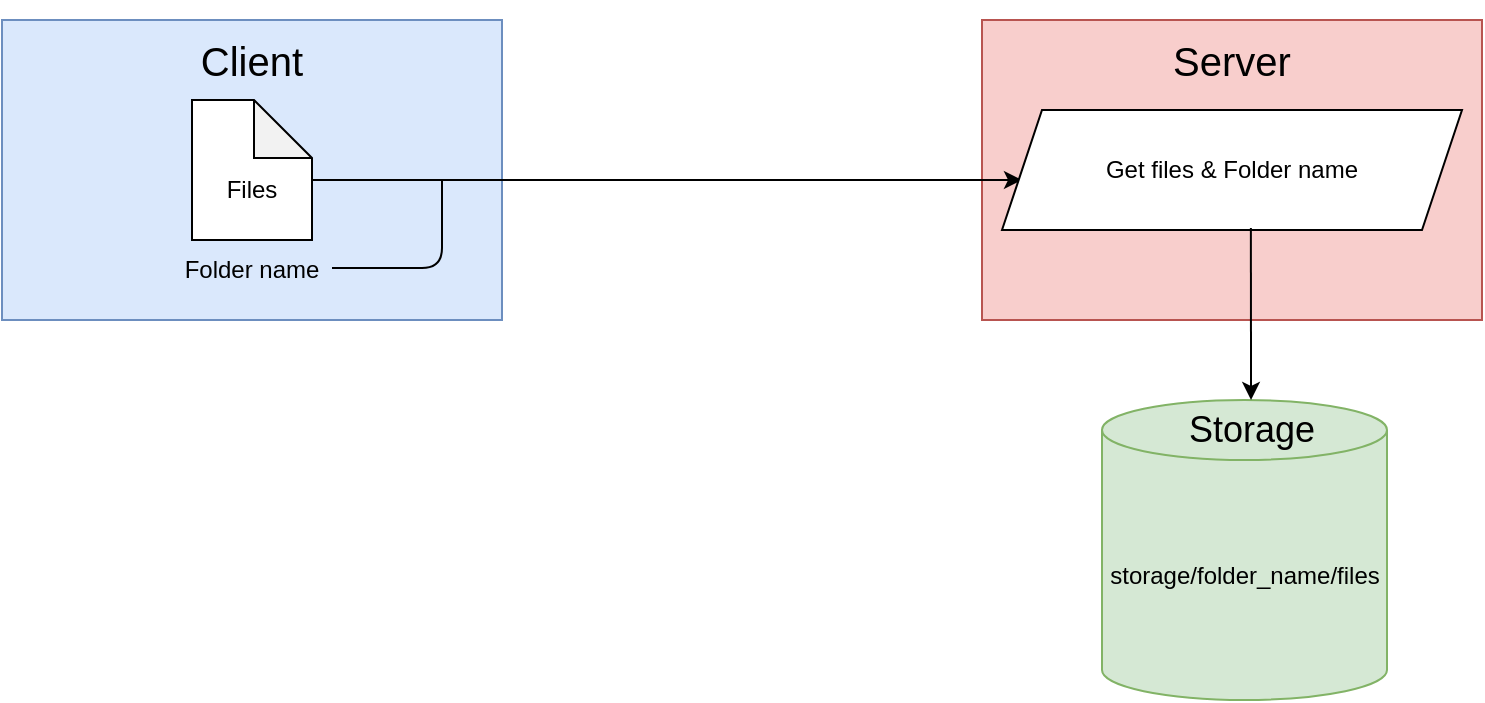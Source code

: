 <mxfile>
    <diagram id="bWKxomjcw-wgucqNH5Oq" name="Page-1">
        <mxGraphModel dx="972" dy="636" grid="1" gridSize="10" guides="1" tooltips="1" connect="1" arrows="1" fold="1" page="1" pageScale="1" pageWidth="827" pageHeight="1169" math="0" shadow="0">
            <root>
                <mxCell id="0"/>
                <mxCell id="1" parent="0"/>
                <mxCell id="8" value="" style="whiteSpace=wrap;html=1;fillColor=#dae8fc;strokeColor=#6c8ebf;" vertex="1" parent="1">
                    <mxGeometry x="10" y="110" width="250" height="150" as="geometry"/>
                </mxCell>
                <mxCell id="9" value="&lt;font style=&quot;font-size: 20px;&quot;&gt;Client&lt;/font&gt;" style="text;strokeColor=none;align=center;fillColor=none;html=1;verticalAlign=middle;whiteSpace=wrap;rounded=0;" vertex="1" parent="1">
                    <mxGeometry x="60" y="100" width="150" height="60" as="geometry"/>
                </mxCell>
                <mxCell id="10" value="" style="whiteSpace=wrap;html=1;fillColor=#f8cecc;strokeColor=#b85450;" vertex="1" parent="1">
                    <mxGeometry x="500" y="110" width="250" height="150" as="geometry"/>
                </mxCell>
                <mxCell id="16" style="edgeStyle=none;html=1;" edge="1" parent="1">
                    <mxGeometry relative="1" as="geometry">
                        <mxPoint x="165" y="190" as="sourcePoint"/>
                        <mxPoint x="520" y="190" as="targetPoint"/>
                    </mxGeometry>
                </mxCell>
                <mxCell id="11" value="" style="shape=note;whiteSpace=wrap;html=1;backgroundOutline=1;darkOpacity=0.05;size=29;" vertex="1" parent="1">
                    <mxGeometry x="105" y="150" width="60" height="70" as="geometry"/>
                </mxCell>
                <mxCell id="12" value="Folder name" style="text;strokeColor=none;align=center;fillColor=none;html=1;verticalAlign=middle;whiteSpace=wrap;rounded=0;" vertex="1" parent="1">
                    <mxGeometry x="95" y="220" width="80" height="30" as="geometry"/>
                </mxCell>
                <mxCell id="13" value="&lt;font style=&quot;font-size: 20px;&quot;&gt;Server&lt;/font&gt;" style="text;strokeColor=none;align=center;fillColor=none;html=1;verticalAlign=middle;whiteSpace=wrap;rounded=0;" vertex="1" parent="1">
                    <mxGeometry x="550" y="100" width="150" height="60" as="geometry"/>
                </mxCell>
                <mxCell id="14" value="storage/folder_name/files" style="shape=cylinder3;whiteSpace=wrap;html=1;boundedLbl=1;backgroundOutline=1;size=15;fillColor=#d5e8d4;strokeColor=#82b366;" vertex="1" parent="1">
                    <mxGeometry x="560" y="300" width="142.5" height="150" as="geometry"/>
                </mxCell>
                <mxCell id="15" value="&lt;font style=&quot;font-size: 18px;&quot;&gt;Storage&lt;/font&gt;" style="text;strokeColor=none;align=center;fillColor=none;html=1;verticalAlign=middle;whiteSpace=wrap;rounded=0;" vertex="1" parent="1">
                    <mxGeometry x="560" y="280" width="150" height="70" as="geometry"/>
                </mxCell>
                <mxCell id="18" value="Get files &amp;amp; Folder name" style="shape=parallelogram;perimeter=parallelogramPerimeter;whiteSpace=wrap;html=1;fixedSize=1;" vertex="1" parent="1">
                    <mxGeometry x="510" y="155" width="230" height="60" as="geometry"/>
                </mxCell>
                <mxCell id="24" value="" style="endArrow=none;html=1;" edge="1" parent="1">
                    <mxGeometry width="50" height="50" relative="1" as="geometry">
                        <mxPoint x="175" y="234.029" as="sourcePoint"/>
                        <mxPoint x="230" y="190" as="targetPoint"/>
                        <Array as="points">
                            <mxPoint x="230" y="234"/>
                        </Array>
                    </mxGeometry>
                </mxCell>
                <mxCell id="26" value="" style="endArrow=classic;html=1;exitX=0.541;exitY=0.983;exitDx=0;exitDy=0;exitPerimeter=0;" edge="1" parent="1" source="18">
                    <mxGeometry width="50" height="50" relative="1" as="geometry">
                        <mxPoint x="635" y="220" as="sourcePoint"/>
                        <mxPoint x="634.52" y="300" as="targetPoint"/>
                    </mxGeometry>
                </mxCell>
                <mxCell id="29" value="Files" style="text;strokeColor=none;align=center;fillColor=none;html=1;verticalAlign=middle;whiteSpace=wrap;rounded=0;" vertex="1" parent="1">
                    <mxGeometry x="95" y="180" width="80" height="30" as="geometry"/>
                </mxCell>
            </root>
        </mxGraphModel>
    </diagram>
</mxfile>